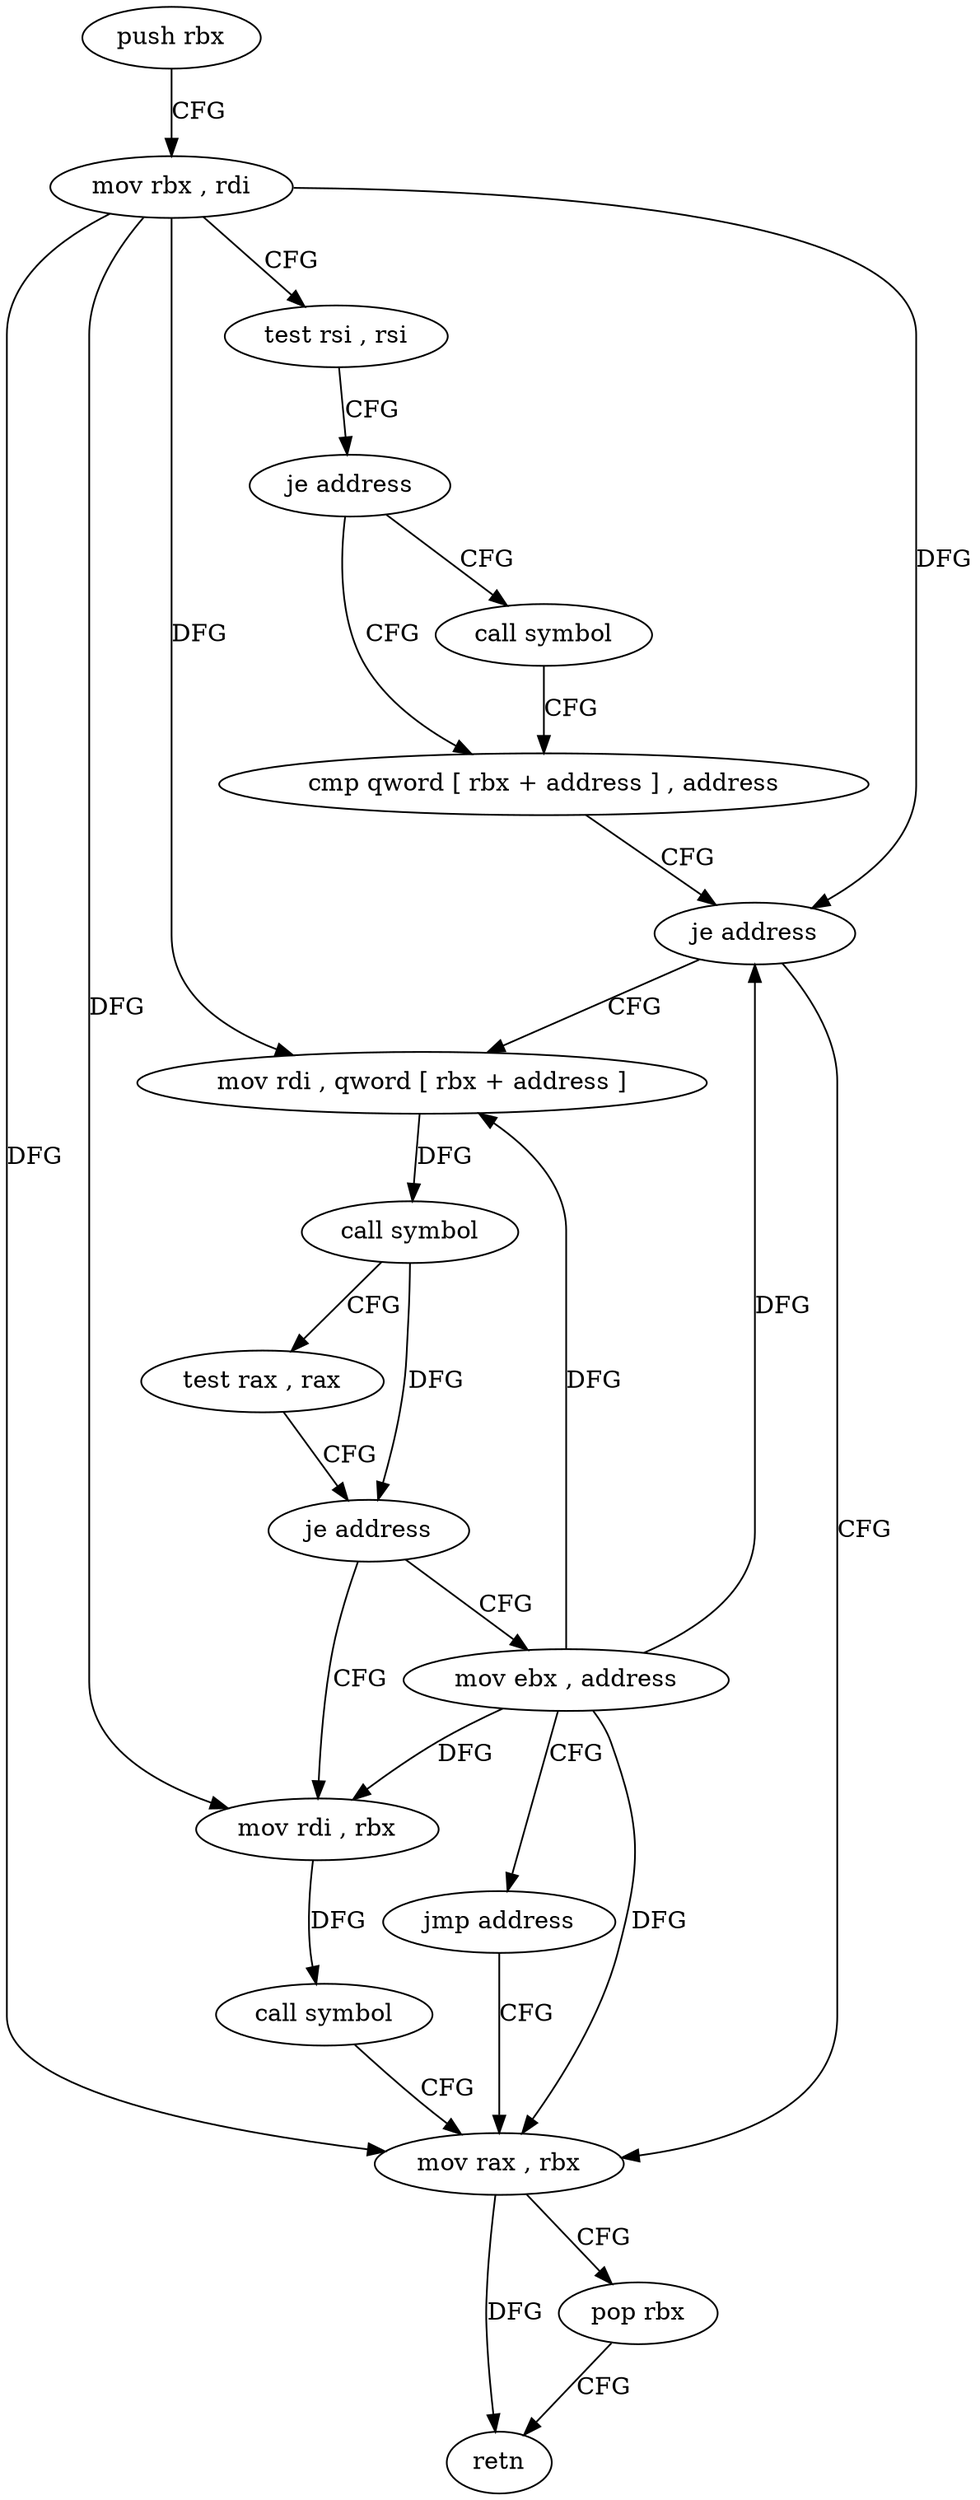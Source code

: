 digraph "func" {
"93609" [label = "push rbx" ]
"93610" [label = "mov rbx , rdi" ]
"93613" [label = "test rsi , rsi" ]
"93616" [label = "je address" ]
"93623" [label = "cmp qword [ rbx + address ] , address" ]
"93618" [label = "call symbol" ]
"93628" [label = "je address" ]
"93652" [label = "mov rax , rbx" ]
"93630" [label = "mov rdi , qword [ rbx + address ]" ]
"93655" [label = "pop rbx" ]
"93656" [label = "retn" ]
"93634" [label = "call symbol" ]
"93639" [label = "test rax , rax" ]
"93642" [label = "je address" ]
"93657" [label = "mov ebx , address" ]
"93644" [label = "mov rdi , rbx" ]
"93662" [label = "jmp address" ]
"93647" [label = "call symbol" ]
"93609" -> "93610" [ label = "CFG" ]
"93610" -> "93613" [ label = "CFG" ]
"93610" -> "93628" [ label = "DFG" ]
"93610" -> "93652" [ label = "DFG" ]
"93610" -> "93630" [ label = "DFG" ]
"93610" -> "93644" [ label = "DFG" ]
"93613" -> "93616" [ label = "CFG" ]
"93616" -> "93623" [ label = "CFG" ]
"93616" -> "93618" [ label = "CFG" ]
"93623" -> "93628" [ label = "CFG" ]
"93618" -> "93623" [ label = "CFG" ]
"93628" -> "93652" [ label = "CFG" ]
"93628" -> "93630" [ label = "CFG" ]
"93652" -> "93655" [ label = "CFG" ]
"93652" -> "93656" [ label = "DFG" ]
"93630" -> "93634" [ label = "DFG" ]
"93655" -> "93656" [ label = "CFG" ]
"93634" -> "93639" [ label = "CFG" ]
"93634" -> "93642" [ label = "DFG" ]
"93639" -> "93642" [ label = "CFG" ]
"93642" -> "93657" [ label = "CFG" ]
"93642" -> "93644" [ label = "CFG" ]
"93657" -> "93662" [ label = "CFG" ]
"93657" -> "93628" [ label = "DFG" ]
"93657" -> "93652" [ label = "DFG" ]
"93657" -> "93630" [ label = "DFG" ]
"93657" -> "93644" [ label = "DFG" ]
"93644" -> "93647" [ label = "DFG" ]
"93662" -> "93652" [ label = "CFG" ]
"93647" -> "93652" [ label = "CFG" ]
}
